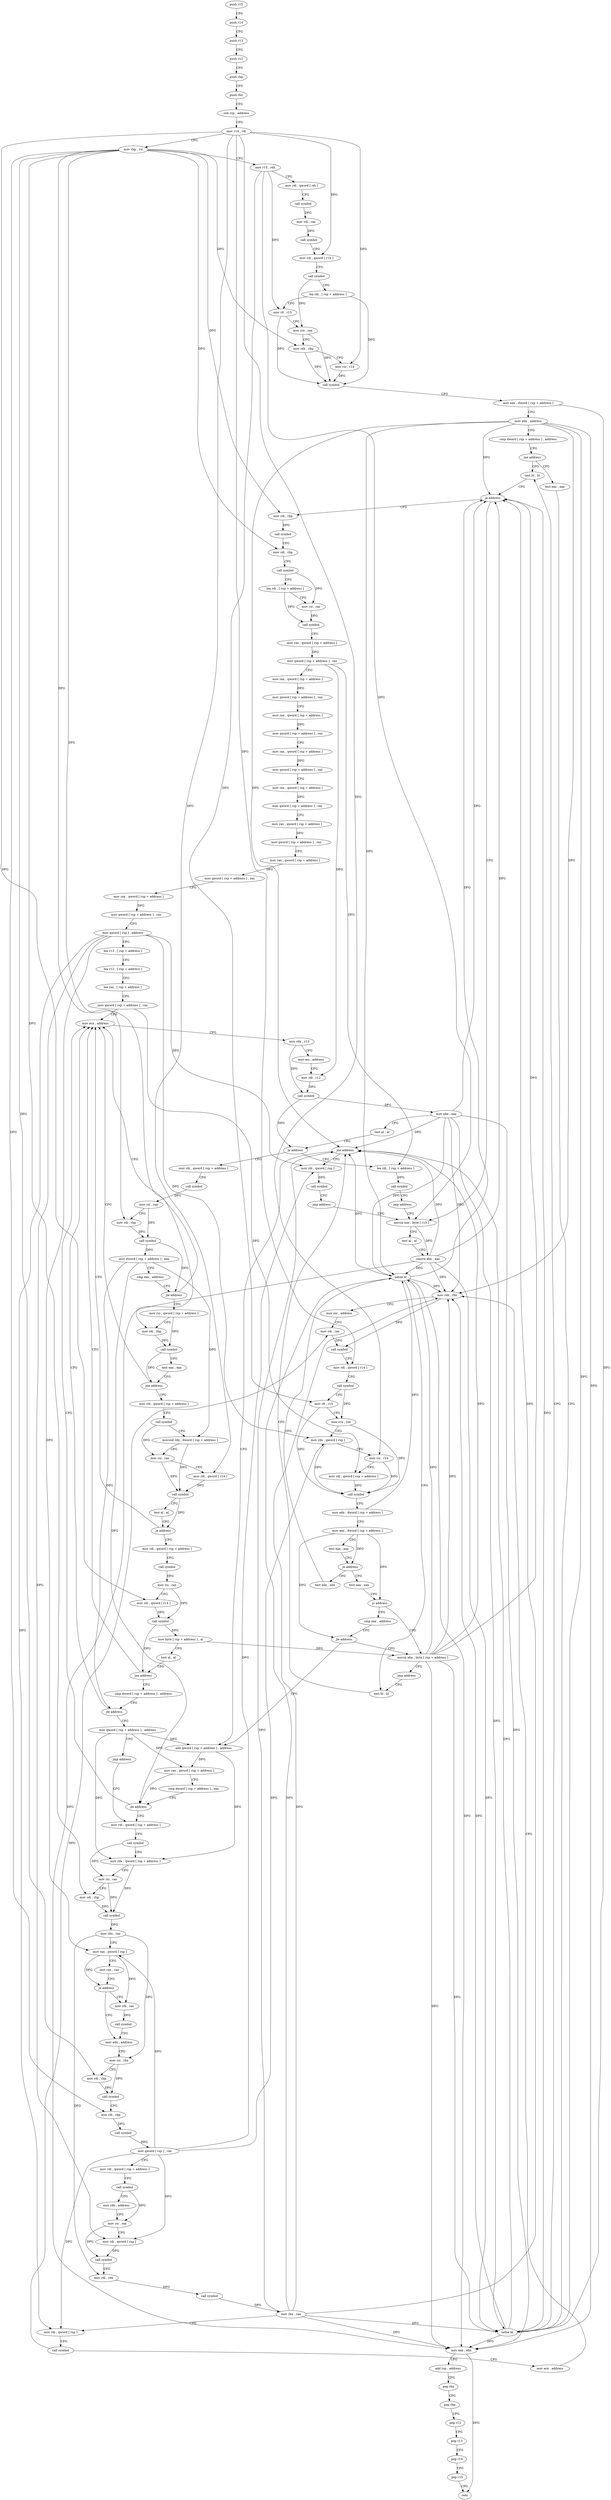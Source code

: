 digraph "func" {
"144456" [label = "push r15" ]
"144458" [label = "push r14" ]
"144460" [label = "push r13" ]
"144462" [label = "push r12" ]
"144464" [label = "push rbp" ]
"144465" [label = "push rbx" ]
"144466" [label = "sub rsp , address" ]
"144473" [label = "mov r14 , rdi" ]
"144476" [label = "mov rbp , rsi" ]
"144479" [label = "mov r15 , rdx" ]
"144482" [label = "mov rdi , qword [ rdi ]" ]
"144485" [label = "call symbol" ]
"144490" [label = "mov rdi , rax" ]
"144493" [label = "call symbol" ]
"144498" [label = "mov rdi , qword [ r14 ]" ]
"144501" [label = "call symbol" ]
"144506" [label = "lea rdi , [ rsp + address ]" ]
"144511" [label = "mov r8 , r15" ]
"144514" [label = "mov rcx , rax" ]
"144517" [label = "mov rdx , rbp" ]
"144520" [label = "mov rsi , r14" ]
"144523" [label = "call symbol" ]
"144528" [label = "mov eax , dword [ rsp + address ]" ]
"144532" [label = "mov ebx , address" ]
"144537" [label = "cmp dword [ rsp + address ] , address" ]
"144542" [label = "jne address" ]
"144549" [label = "test bl , bl" ]
"144544" [label = "test eax , eax" ]
"144551" [label = "je address" ]
"144582" [label = "mov rdi , rbp" ]
"144553" [label = "movzx eax , byte [ r15 ]" ]
"144546" [label = "setne bl" ]
"144585" [label = "call symbol" ]
"144590" [label = "mov rdi , rbp" ]
"144593" [label = "call symbol" ]
"144598" [label = "lea rdi , [ rsp + address ]" ]
"144603" [label = "mov rsi , rax" ]
"144606" [label = "call symbol" ]
"144611" [label = "mov rax , qword [ rsp + address ]" ]
"144616" [label = "mov qword [ rsp + address ] , rax" ]
"144624" [label = "mov rax , qword [ rsp + address ]" ]
"144629" [label = "mov qword [ rsp + address ] , rax" ]
"144637" [label = "mov rax , qword [ rsp + address ]" ]
"144642" [label = "mov qword [ rsp + address ] , rax" ]
"144650" [label = "mov rax , qword [ rsp + address ]" ]
"144655" [label = "mov qword [ rsp + address ] , rax" ]
"144663" [label = "mov rax , qword [ rsp + address ]" ]
"144668" [label = "mov qword [ rsp + address ] , rax" ]
"144676" [label = "mov rax , qword [ rsp + address ]" ]
"144681" [label = "mov qword [ rsp + address ] , rax" ]
"144689" [label = "mov rax , qword [ rsp + address ]" ]
"144694" [label = "mov qword [ rsp + address ] , rax" ]
"144702" [label = "mov rax , qword [ rsp + address ]" ]
"144707" [label = "mov qword [ rsp + address ] , rax" ]
"144715" [label = "mov qword [ rsp ] , address" ]
"144723" [label = "lea r13 , [ rsp + address ]" ]
"144731" [label = "lea r12 , [ rsp + address ]" ]
"144739" [label = "lea rax , [ rsp + address ]" ]
"144744" [label = "mov qword [ rsp + address ] , rax" ]
"144749" [label = "mov ecx , address" ]
"144557" [label = "test al , al" ]
"144559" [label = "cmove ebx , eax" ]
"144562" [label = "mov eax , ebx" ]
"144564" [label = "add rsp , address" ]
"144571" [label = "pop rbx" ]
"144572" [label = "pop rbp" ]
"144573" [label = "pop r12" ]
"144575" [label = "pop r13" ]
"144577" [label = "pop r14" ]
"144579" [label = "pop r15" ]
"144581" [label = "retn" ]
"145192" [label = "lea rdi , [ rsp + address ]" ]
"145200" [label = "call symbol" ]
"145205" [label = "jmp address" ]
"144780" [label = "mov rdi , qword [ rsp + address ]" ]
"144788" [label = "call symbol" ]
"144793" [label = "mov rsi , rax" ]
"144796" [label = "mov rdi , rbp" ]
"144799" [label = "call symbol" ]
"144804" [label = "mov dword [ rsp + address ] , eax" ]
"144808" [label = "cmp eax , address" ]
"144811" [label = "jle address" ]
"144813" [label = "mov rsi , qword [ rsp + address ]" ]
"144754" [label = "mov rdx , r13" ]
"144757" [label = "mov esi , address" ]
"144762" [label = "mov rdi , r12" ]
"144765" [label = "call symbol" ]
"144770" [label = "mov ebx , eax" ]
"144772" [label = "test al , al" ]
"144774" [label = "je address" ]
"144821" [label = "mov rdi , rbp" ]
"144824" [label = "call symbol" ]
"144829" [label = "test eax , eax" ]
"144831" [label = "jne address" ]
"144833" [label = "mov rdi , qword [ rsp + address ]" ]
"144841" [label = "call symbol" ]
"144846" [label = "movsxd rdx , dword [ rsp + address ]" ]
"144851" [label = "mov rsi , rax" ]
"144854" [label = "mov rdi , qword [ r14 ]" ]
"144857" [label = "call symbol" ]
"144862" [label = "test al , al" ]
"144864" [label = "je address" ]
"144866" [label = "mov rdi , qword [ rsp + address ]" ]
"144874" [label = "call symbol" ]
"144879" [label = "mov rsi , rax" ]
"144882" [label = "mov rdi , qword [ r14 ]" ]
"144885" [label = "call symbol" ]
"144890" [label = "mov byte [ rsp + address ] , al" ]
"144894" [label = "test al , al" ]
"144896" [label = "jne address" ]
"144902" [label = "cmp dword [ rsp + address ] , address" ]
"144907" [label = "jle address" ]
"144913" [label = "mov qword [ rsp + address ] , address" ]
"144922" [label = "jmp address" ]
"144958" [label = "mov rdi , qword [ rsp + address ]" ]
"144966" [label = "call symbol" ]
"144971" [label = "mov rdx , qword [ rsp + address ]" ]
"144976" [label = "mov rsi , rax" ]
"144979" [label = "mov rdi , rbp" ]
"144982" [label = "call symbol" ]
"144987" [label = "mov rbx , rax" ]
"144990" [label = "mov rax , qword [ rsp ]" ]
"144994" [label = "test rax , rax" ]
"144997" [label = "je address" ]
"145007" [label = "mov edx , address" ]
"144999" [label = "mov rdi , rax" ]
"145012" [label = "mov rsi , rbx" ]
"145015" [label = "mov rdi , rbp" ]
"145018" [label = "call symbol" ]
"145023" [label = "mov rdi , rbp" ]
"145026" [label = "call symbol" ]
"145031" [label = "mov qword [ rsp ] , rax" ]
"145035" [label = "mov rdi , qword [ rsp + address ]" ]
"145043" [label = "call symbol" ]
"145048" [label = "mov rdx , address" ]
"145055" [label = "mov rsi , rax" ]
"145058" [label = "mov rdi , qword [ rsp ]" ]
"145062" [label = "call symbol" ]
"145067" [label = "mov rdi , rbx" ]
"145070" [label = "call symbol" ]
"145075" [label = "mov rbx , rax" ]
"145078" [label = "mov rdi , qword [ rsp ]" ]
"145082" [label = "call symbol" ]
"145087" [label = "mov ecx , address" ]
"145092" [label = "mov rdx , rbx" ]
"145095" [label = "mov esi , address" ]
"145100" [label = "mov rdi , rax" ]
"145103" [label = "call symbol" ]
"145108" [label = "mov rdi , qword [ r14 ]" ]
"145111" [label = "call symbol" ]
"145116" [label = "mov r8 , r15" ]
"145119" [label = "mov rcx , rax" ]
"145122" [label = "mov rdx , qword [ rsp ]" ]
"145126" [label = "mov rsi , r14" ]
"145129" [label = "mov rdi , qword [ rsp + address ]" ]
"145134" [label = "call symbol" ]
"145139" [label = "mov edx , dword [ rsp + address ]" ]
"145143" [label = "mov eax , dword [ rsp + address ]" ]
"145147" [label = "test eax , eax" ]
"145149" [label = "je address" ]
"144924" [label = "test edx , edx" ]
"145155" [label = "test eax , eax" ]
"145002" [label = "call symbol" ]
"144926" [label = "setne bl" ]
"144929" [label = "test bl , bl" ]
"145157" [label = "js address" ]
"145168" [label = "movzx ebx , byte [ rsp + address ]" ]
"145159" [label = "cmp eax , address" ]
"145178" [label = "mov rdi , qword [ rsp ]" ]
"145182" [label = "call symbol" ]
"145187" [label = "jmp address" ]
"144937" [label = "add qword [ rsp + address ] , address" ]
"144943" [label = "mov rax , qword [ rsp + address ]" ]
"144948" [label = "cmp dword [ rsp + address ] , eax" ]
"144952" [label = "jle address" ]
"145173" [label = "jmp address" ]
"145162" [label = "jle address" ]
"144931" [label = "jne address" ]
"144456" -> "144458" [ label = "CFG" ]
"144458" -> "144460" [ label = "CFG" ]
"144460" -> "144462" [ label = "CFG" ]
"144462" -> "144464" [ label = "CFG" ]
"144464" -> "144465" [ label = "CFG" ]
"144465" -> "144466" [ label = "CFG" ]
"144466" -> "144473" [ label = "CFG" ]
"144473" -> "144476" [ label = "CFG" ]
"144473" -> "144498" [ label = "DFG" ]
"144473" -> "144520" [ label = "DFG" ]
"144473" -> "144854" [ label = "DFG" ]
"144473" -> "144882" [ label = "DFG" ]
"144473" -> "145108" [ label = "DFG" ]
"144473" -> "145126" [ label = "DFG" ]
"144476" -> "144479" [ label = "CFG" ]
"144476" -> "144517" [ label = "DFG" ]
"144476" -> "144582" [ label = "DFG" ]
"144476" -> "144590" [ label = "DFG" ]
"144476" -> "144796" [ label = "DFG" ]
"144476" -> "144821" [ label = "DFG" ]
"144476" -> "144979" [ label = "DFG" ]
"144476" -> "145015" [ label = "DFG" ]
"144476" -> "145023" [ label = "DFG" ]
"144479" -> "144482" [ label = "CFG" ]
"144479" -> "144511" [ label = "DFG" ]
"144479" -> "144553" [ label = "DFG" ]
"144479" -> "145116" [ label = "DFG" ]
"144482" -> "144485" [ label = "CFG" ]
"144485" -> "144490" [ label = "DFG" ]
"144490" -> "144493" [ label = "DFG" ]
"144493" -> "144498" [ label = "CFG" ]
"144498" -> "144501" [ label = "CFG" ]
"144501" -> "144506" [ label = "CFG" ]
"144501" -> "144514" [ label = "DFG" ]
"144506" -> "144511" [ label = "CFG" ]
"144506" -> "144523" [ label = "DFG" ]
"144511" -> "144514" [ label = "CFG" ]
"144511" -> "144523" [ label = "DFG" ]
"144514" -> "144517" [ label = "CFG" ]
"144514" -> "144523" [ label = "DFG" ]
"144517" -> "144520" [ label = "CFG" ]
"144517" -> "144523" [ label = "DFG" ]
"144520" -> "144523" [ label = "DFG" ]
"144523" -> "144528" [ label = "CFG" ]
"144528" -> "144532" [ label = "CFG" ]
"144528" -> "144546" [ label = "DFG" ]
"144532" -> "144537" [ label = "CFG" ]
"144532" -> "144551" [ label = "DFG" ]
"144532" -> "144546" [ label = "DFG" ]
"144532" -> "144562" [ label = "DFG" ]
"144532" -> "145092" [ label = "DFG" ]
"144532" -> "144926" [ label = "DFG" ]
"144532" -> "144931" [ label = "DFG" ]
"144537" -> "144542" [ label = "CFG" ]
"144542" -> "144549" [ label = "CFG" ]
"144542" -> "144544" [ label = "CFG" ]
"144549" -> "144551" [ label = "CFG" ]
"144544" -> "144546" [ label = "CFG" ]
"144551" -> "144582" [ label = "CFG" ]
"144551" -> "144553" [ label = "CFG" ]
"144582" -> "144585" [ label = "DFG" ]
"144553" -> "144557" [ label = "CFG" ]
"144553" -> "144559" [ label = "DFG" ]
"144546" -> "144549" [ label = "CFG" ]
"144546" -> "144551" [ label = "DFG" ]
"144546" -> "144562" [ label = "DFG" ]
"144546" -> "145092" [ label = "DFG" ]
"144546" -> "144931" [ label = "DFG" ]
"144585" -> "144590" [ label = "CFG" ]
"144590" -> "144593" [ label = "CFG" ]
"144593" -> "144598" [ label = "CFG" ]
"144593" -> "144603" [ label = "DFG" ]
"144598" -> "144603" [ label = "CFG" ]
"144598" -> "144606" [ label = "DFG" ]
"144603" -> "144606" [ label = "DFG" ]
"144606" -> "144611" [ label = "CFG" ]
"144611" -> "144616" [ label = "DFG" ]
"144616" -> "144624" [ label = "CFG" ]
"144616" -> "144762" [ label = "DFG" ]
"144616" -> "145192" [ label = "DFG" ]
"144624" -> "144629" [ label = "DFG" ]
"144629" -> "144637" [ label = "CFG" ]
"144637" -> "144642" [ label = "DFG" ]
"144642" -> "144650" [ label = "CFG" ]
"144650" -> "144655" [ label = "DFG" ]
"144655" -> "144663" [ label = "CFG" ]
"144663" -> "144668" [ label = "DFG" ]
"144668" -> "144676" [ label = "CFG" ]
"144676" -> "144681" [ label = "DFG" ]
"144681" -> "144689" [ label = "CFG" ]
"144689" -> "144694" [ label = "DFG" ]
"144694" -> "144702" [ label = "CFG" ]
"144702" -> "144707" [ label = "DFG" ]
"144707" -> "144715" [ label = "CFG" ]
"144715" -> "144723" [ label = "CFG" ]
"144715" -> "144990" [ label = "DFG" ]
"144715" -> "145058" [ label = "DFG" ]
"144715" -> "145078" [ label = "DFG" ]
"144715" -> "145122" [ label = "DFG" ]
"144715" -> "145178" [ label = "DFG" ]
"144723" -> "144731" [ label = "CFG" ]
"144731" -> "144739" [ label = "CFG" ]
"144739" -> "144744" [ label = "CFG" ]
"144744" -> "144749" [ label = "CFG" ]
"144744" -> "145129" [ label = "DFG" ]
"144749" -> "144754" [ label = "CFG" ]
"144557" -> "144559" [ label = "CFG" ]
"144559" -> "144562" [ label = "DFG" ]
"144559" -> "144551" [ label = "DFG" ]
"144559" -> "144546" [ label = "DFG" ]
"144559" -> "145092" [ label = "DFG" ]
"144559" -> "144926" [ label = "DFG" ]
"144559" -> "144931" [ label = "DFG" ]
"144562" -> "144564" [ label = "CFG" ]
"144562" -> "144581" [ label = "DFG" ]
"144564" -> "144571" [ label = "CFG" ]
"144571" -> "144572" [ label = "CFG" ]
"144572" -> "144573" [ label = "CFG" ]
"144573" -> "144575" [ label = "CFG" ]
"144575" -> "144577" [ label = "CFG" ]
"144577" -> "144579" [ label = "CFG" ]
"144579" -> "144581" [ label = "CFG" ]
"145192" -> "145200" [ label = "DFG" ]
"145200" -> "145205" [ label = "CFG" ]
"145205" -> "144553" [ label = "CFG" ]
"144780" -> "144788" [ label = "CFG" ]
"144788" -> "144793" [ label = "DFG" ]
"144793" -> "144796" [ label = "CFG" ]
"144793" -> "144799" [ label = "DFG" ]
"144796" -> "144799" [ label = "DFG" ]
"144799" -> "144804" [ label = "DFG" ]
"144799" -> "144811" [ label = "DFG" ]
"144804" -> "144808" [ label = "CFG" ]
"144804" -> "144846" [ label = "DFG" ]
"144804" -> "144907" [ label = "DFG" ]
"144804" -> "144952" [ label = "DFG" ]
"144808" -> "144811" [ label = "CFG" ]
"144811" -> "144749" [ label = "CFG" ]
"144811" -> "144813" [ label = "CFG" ]
"144813" -> "144821" [ label = "CFG" ]
"144813" -> "144824" [ label = "DFG" ]
"144754" -> "144757" [ label = "CFG" ]
"144754" -> "144765" [ label = "DFG" ]
"144757" -> "144762" [ label = "CFG" ]
"144762" -> "144765" [ label = "DFG" ]
"144765" -> "144770" [ label = "DFG" ]
"144765" -> "144774" [ label = "DFG" ]
"144770" -> "144772" [ label = "CFG" ]
"144770" -> "144551" [ label = "DFG" ]
"144770" -> "144546" [ label = "DFG" ]
"144770" -> "144562" [ label = "DFG" ]
"144770" -> "145092" [ label = "DFG" ]
"144770" -> "144926" [ label = "DFG" ]
"144770" -> "144931" [ label = "DFG" ]
"144772" -> "144774" [ label = "CFG" ]
"144774" -> "145192" [ label = "CFG" ]
"144774" -> "144780" [ label = "CFG" ]
"144821" -> "144824" [ label = "DFG" ]
"144824" -> "144829" [ label = "CFG" ]
"144824" -> "144831" [ label = "DFG" ]
"144829" -> "144831" [ label = "CFG" ]
"144831" -> "144749" [ label = "CFG" ]
"144831" -> "144833" [ label = "CFG" ]
"144833" -> "144841" [ label = "CFG" ]
"144841" -> "144846" [ label = "CFG" ]
"144841" -> "144851" [ label = "DFG" ]
"144846" -> "144851" [ label = "CFG" ]
"144846" -> "144857" [ label = "DFG" ]
"144851" -> "144854" [ label = "CFG" ]
"144851" -> "144857" [ label = "DFG" ]
"144854" -> "144857" [ label = "DFG" ]
"144857" -> "144862" [ label = "CFG" ]
"144857" -> "144864" [ label = "DFG" ]
"144862" -> "144864" [ label = "CFG" ]
"144864" -> "144749" [ label = "CFG" ]
"144864" -> "144866" [ label = "CFG" ]
"144866" -> "144874" [ label = "CFG" ]
"144874" -> "144879" [ label = "DFG" ]
"144879" -> "144882" [ label = "CFG" ]
"144879" -> "144885" [ label = "DFG" ]
"144882" -> "144885" [ label = "DFG" ]
"144885" -> "144890" [ label = "DFG" ]
"144885" -> "144896" [ label = "DFG" ]
"144890" -> "144894" [ label = "CFG" ]
"144890" -> "145168" [ label = "DFG" ]
"144894" -> "144896" [ label = "CFG" ]
"144896" -> "144749" [ label = "CFG" ]
"144896" -> "144902" [ label = "CFG" ]
"144902" -> "144907" [ label = "CFG" ]
"144907" -> "144749" [ label = "CFG" ]
"144907" -> "144913" [ label = "CFG" ]
"144913" -> "144922" [ label = "CFG" ]
"144913" -> "144971" [ label = "DFG" ]
"144913" -> "144937" [ label = "DFG" ]
"144913" -> "144943" [ label = "DFG" ]
"144922" -> "144958" [ label = "CFG" ]
"144958" -> "144966" [ label = "CFG" ]
"144966" -> "144971" [ label = "CFG" ]
"144966" -> "144976" [ label = "DFG" ]
"144971" -> "144976" [ label = "CFG" ]
"144971" -> "144982" [ label = "DFG" ]
"144976" -> "144979" [ label = "CFG" ]
"144976" -> "144982" [ label = "DFG" ]
"144979" -> "144982" [ label = "DFG" ]
"144982" -> "144987" [ label = "DFG" ]
"144987" -> "144990" [ label = "CFG" ]
"144987" -> "145012" [ label = "DFG" ]
"144987" -> "145067" [ label = "DFG" ]
"144990" -> "144994" [ label = "CFG" ]
"144990" -> "144997" [ label = "DFG" ]
"144990" -> "144999" [ label = "DFG" ]
"144994" -> "144997" [ label = "CFG" ]
"144997" -> "145007" [ label = "CFG" ]
"144997" -> "144999" [ label = "CFG" ]
"145007" -> "145012" [ label = "CFG" ]
"144999" -> "145002" [ label = "DFG" ]
"145012" -> "145015" [ label = "CFG" ]
"145012" -> "145018" [ label = "DFG" ]
"145015" -> "145018" [ label = "DFG" ]
"145018" -> "145023" [ label = "CFG" ]
"145023" -> "145026" [ label = "DFG" ]
"145026" -> "145031" [ label = "DFG" ]
"145031" -> "145035" [ label = "CFG" ]
"145031" -> "144990" [ label = "DFG" ]
"145031" -> "145058" [ label = "DFG" ]
"145031" -> "145078" [ label = "DFG" ]
"145031" -> "145122" [ label = "DFG" ]
"145031" -> "145178" [ label = "DFG" ]
"145035" -> "145043" [ label = "CFG" ]
"145043" -> "145048" [ label = "CFG" ]
"145043" -> "145055" [ label = "DFG" ]
"145048" -> "145055" [ label = "CFG" ]
"145055" -> "145058" [ label = "CFG" ]
"145055" -> "145062" [ label = "DFG" ]
"145058" -> "145062" [ label = "DFG" ]
"145062" -> "145067" [ label = "CFG" ]
"145067" -> "145070" [ label = "DFG" ]
"145070" -> "145075" [ label = "DFG" ]
"145075" -> "145078" [ label = "CFG" ]
"145075" -> "144551" [ label = "DFG" ]
"145075" -> "144562" [ label = "DFG" ]
"145075" -> "144546" [ label = "DFG" ]
"145075" -> "145092" [ label = "DFG" ]
"145075" -> "144926" [ label = "DFG" ]
"145075" -> "144931" [ label = "DFG" ]
"145078" -> "145082" [ label = "CFG" ]
"145082" -> "145087" [ label = "CFG" ]
"145082" -> "145100" [ label = "DFG" ]
"145087" -> "145092" [ label = "CFG" ]
"145092" -> "145095" [ label = "CFG" ]
"145092" -> "145103" [ label = "DFG" ]
"145095" -> "145100" [ label = "CFG" ]
"145100" -> "145103" [ label = "DFG" ]
"145103" -> "145108" [ label = "CFG" ]
"145108" -> "145111" [ label = "CFG" ]
"145111" -> "145116" [ label = "CFG" ]
"145111" -> "145119" [ label = "DFG" ]
"145116" -> "145119" [ label = "CFG" ]
"145116" -> "145134" [ label = "DFG" ]
"145119" -> "145122" [ label = "CFG" ]
"145119" -> "145134" [ label = "DFG" ]
"145122" -> "145126" [ label = "CFG" ]
"145122" -> "145134" [ label = "DFG" ]
"145126" -> "145129" [ label = "CFG" ]
"145126" -> "145134" [ label = "DFG" ]
"145129" -> "145134" [ label = "DFG" ]
"145134" -> "145139" [ label = "CFG" ]
"145139" -> "145143" [ label = "CFG" ]
"145139" -> "144926" [ label = "DFG" ]
"145143" -> "145147" [ label = "CFG" ]
"145143" -> "145149" [ label = "DFG" ]
"145143" -> "145157" [ label = "DFG" ]
"145143" -> "145162" [ label = "DFG" ]
"145147" -> "145149" [ label = "CFG" ]
"145149" -> "144924" [ label = "CFG" ]
"145149" -> "145155" [ label = "CFG" ]
"144924" -> "144926" [ label = "CFG" ]
"145155" -> "145157" [ label = "CFG" ]
"145002" -> "145007" [ label = "CFG" ]
"144926" -> "144929" [ label = "CFG" ]
"144926" -> "144551" [ label = "DFG" ]
"144926" -> "144562" [ label = "DFG" ]
"144926" -> "145092" [ label = "DFG" ]
"144926" -> "144931" [ label = "DFG" ]
"144929" -> "144931" [ label = "CFG" ]
"145157" -> "145168" [ label = "CFG" ]
"145157" -> "145159" [ label = "CFG" ]
"145168" -> "145173" [ label = "CFG" ]
"145168" -> "144551" [ label = "DFG" ]
"145168" -> "144562" [ label = "DFG" ]
"145168" -> "145092" [ label = "DFG" ]
"145168" -> "144931" [ label = "DFG" ]
"145168" -> "144546" [ label = "DFG" ]
"145168" -> "144926" [ label = "DFG" ]
"145159" -> "145162" [ label = "CFG" ]
"145178" -> "145182" [ label = "DFG" ]
"145182" -> "145187" [ label = "CFG" ]
"145187" -> "144553" [ label = "CFG" ]
"144937" -> "144943" [ label = "DFG" ]
"144937" -> "144971" [ label = "DFG" ]
"144943" -> "144948" [ label = "CFG" ]
"144943" -> "144952" [ label = "DFG" ]
"144948" -> "144952" [ label = "CFG" ]
"144952" -> "144749" [ label = "CFG" ]
"144952" -> "144958" [ label = "CFG" ]
"145173" -> "144929" [ label = "CFG" ]
"145162" -> "144937" [ label = "CFG" ]
"145162" -> "145168" [ label = "CFG" ]
"144931" -> "145178" [ label = "CFG" ]
"144931" -> "144937" [ label = "CFG" ]
}
